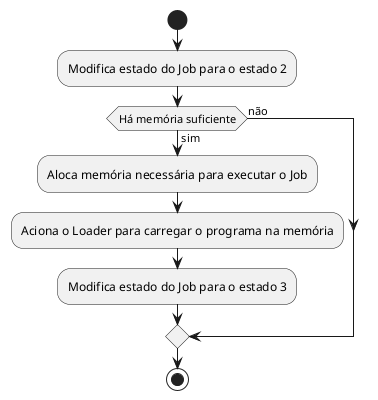 @startuml action_req_mem
start
  :Modifica estado do Job para o estado 2;
  if (Há memória suficiente) then (sim)
    :Aloca memória necessária para executar o Job;
    :Aciona o Loader para carregar o programa na memória;
    :Modifica estado do Job para o estado 3;
  else (não)
  endif
stop
@enduml

